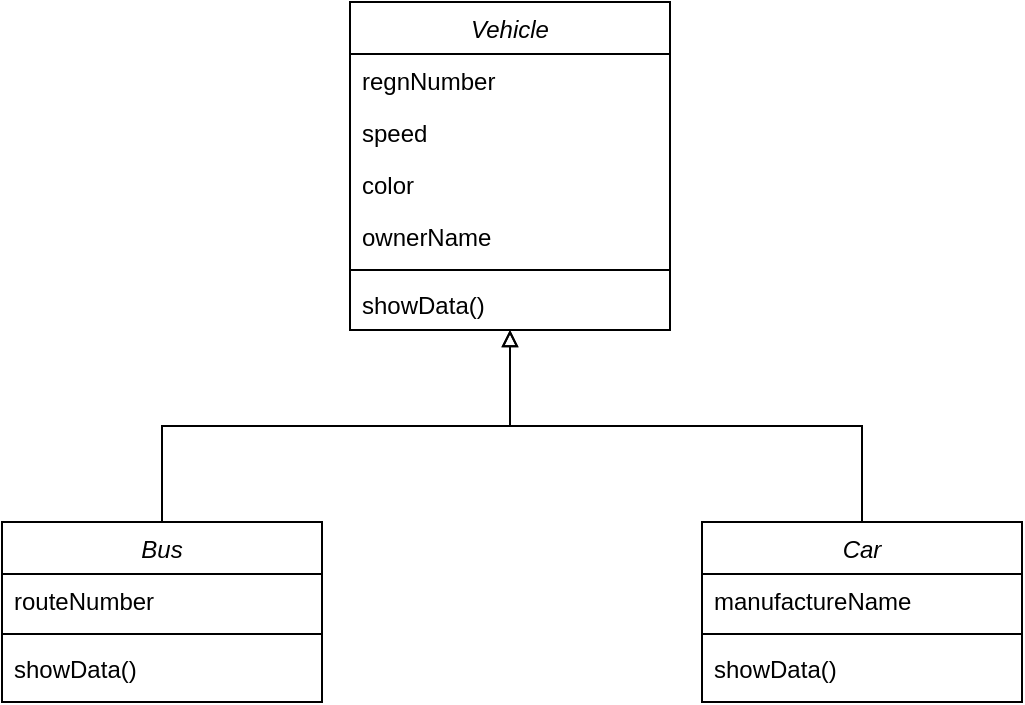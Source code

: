 <mxfile version="13.6.2" type="device"><diagram id="C5RBs43oDa-KdzZeNtuy" name="Page-1"><mxGraphModel dx="868" dy="510" grid="1" gridSize="10" guides="1" tooltips="1" connect="1" arrows="1" fold="1" page="1" pageScale="1" pageWidth="827" pageHeight="1169" math="0" shadow="0"><root><mxCell id="WIyWlLk6GJQsqaUBKTNV-0"/><mxCell id="WIyWlLk6GJQsqaUBKTNV-1" parent="WIyWlLk6GJQsqaUBKTNV-0"/><mxCell id="_5eetHGfDPxOVZFSFewh-0" value="Vehicle" style="swimlane;fontStyle=2;align=center;verticalAlign=top;childLayout=stackLayout;horizontal=1;startSize=26;horizontalStack=0;resizeParent=1;resizeLast=0;collapsible=1;marginBottom=0;rounded=0;shadow=0;strokeWidth=1;" vertex="1" parent="WIyWlLk6GJQsqaUBKTNV-1"><mxGeometry x="334" y="120" width="160" height="164" as="geometry"><mxRectangle x="230" y="140" width="160" height="26" as="alternateBounds"/></mxGeometry></mxCell><mxCell id="_5eetHGfDPxOVZFSFewh-1" value="regnNumber" style="text;align=left;verticalAlign=top;spacingLeft=4;spacingRight=4;overflow=hidden;rotatable=0;points=[[0,0.5],[1,0.5]];portConstraint=eastwest;" vertex="1" parent="_5eetHGfDPxOVZFSFewh-0"><mxGeometry y="26" width="160" height="26" as="geometry"/></mxCell><mxCell id="_5eetHGfDPxOVZFSFewh-2" value="speed" style="text;align=left;verticalAlign=top;spacingLeft=4;spacingRight=4;overflow=hidden;rotatable=0;points=[[0,0.5],[1,0.5]];portConstraint=eastwest;rounded=0;shadow=0;html=0;" vertex="1" parent="_5eetHGfDPxOVZFSFewh-0"><mxGeometry y="52" width="160" height="26" as="geometry"/></mxCell><mxCell id="_5eetHGfDPxOVZFSFewh-3" value="color" style="text;align=left;verticalAlign=top;spacingLeft=4;spacingRight=4;overflow=hidden;rotatable=0;points=[[0,0.5],[1,0.5]];portConstraint=eastwest;rounded=0;shadow=0;html=0;" vertex="1" parent="_5eetHGfDPxOVZFSFewh-0"><mxGeometry y="78" width="160" height="26" as="geometry"/></mxCell><mxCell id="_5eetHGfDPxOVZFSFewh-27" value="ownerName" style="text;strokeColor=none;fillColor=none;align=left;verticalAlign=top;spacingLeft=4;spacingRight=4;overflow=hidden;rotatable=0;points=[[0,0.5],[1,0.5]];portConstraint=eastwest;" vertex="1" parent="_5eetHGfDPxOVZFSFewh-0"><mxGeometry y="104" width="160" height="26" as="geometry"/></mxCell><mxCell id="_5eetHGfDPxOVZFSFewh-4" value="" style="line;html=1;strokeWidth=1;align=left;verticalAlign=middle;spacingTop=-1;spacingLeft=3;spacingRight=3;rotatable=0;labelPosition=right;points=[];portConstraint=eastwest;" vertex="1" parent="_5eetHGfDPxOVZFSFewh-0"><mxGeometry y="130" width="160" height="8" as="geometry"/></mxCell><mxCell id="_5eetHGfDPxOVZFSFewh-5" value="showData()" style="text;align=left;verticalAlign=top;spacingLeft=4;spacingRight=4;overflow=hidden;rotatable=0;points=[[0,0.5],[1,0.5]];portConstraint=eastwest;" vertex="1" parent="_5eetHGfDPxOVZFSFewh-0"><mxGeometry y="138" width="160" height="26" as="geometry"/></mxCell><mxCell id="_5eetHGfDPxOVZFSFewh-7" style="edgeStyle=elbowEdgeStyle;rounded=0;orthogonalLoop=1;jettySize=auto;elbow=vertical;html=1;exitX=0.5;exitY=0;exitDx=0;exitDy=0;endArrow=block;endFill=0;strokeColor=#000000;" edge="1" parent="WIyWlLk6GJQsqaUBKTNV-1" source="_5eetHGfDPxOVZFSFewh-8" target="_5eetHGfDPxOVZFSFewh-0"><mxGeometry relative="1" as="geometry"/></mxCell><mxCell id="_5eetHGfDPxOVZFSFewh-13" style="edgeStyle=elbowEdgeStyle;rounded=0;orthogonalLoop=1;jettySize=auto;elbow=vertical;html=1;exitX=0.5;exitY=0;exitDx=0;exitDy=0;endArrow=block;endFill=0;strokeColor=#000000;" edge="1" parent="WIyWlLk6GJQsqaUBKTNV-1" source="_5eetHGfDPxOVZFSFewh-14" target="_5eetHGfDPxOVZFSFewh-0"><mxGeometry relative="1" as="geometry"/></mxCell><mxCell id="_5eetHGfDPxOVZFSFewh-8" value="Bus" style="swimlane;fontStyle=2;align=center;verticalAlign=top;childLayout=stackLayout;horizontal=1;startSize=26;horizontalStack=0;resizeParent=1;resizeLast=0;collapsible=1;marginBottom=0;rounded=0;shadow=0;strokeWidth=1;" vertex="1" parent="WIyWlLk6GJQsqaUBKTNV-1"><mxGeometry x="160" y="380" width="160" height="90" as="geometry"><mxRectangle x="230" y="140" width="160" height="26" as="alternateBounds"/></mxGeometry></mxCell><mxCell id="_5eetHGfDPxOVZFSFewh-9" value="routeNumber" style="text;align=left;verticalAlign=top;spacingLeft=4;spacingRight=4;overflow=hidden;rotatable=0;points=[[0,0.5],[1,0.5]];portConstraint=eastwest;" vertex="1" parent="_5eetHGfDPxOVZFSFewh-8"><mxGeometry y="26" width="160" height="26" as="geometry"/></mxCell><mxCell id="_5eetHGfDPxOVZFSFewh-10" value="" style="line;html=1;strokeWidth=1;align=left;verticalAlign=middle;spacingTop=-1;spacingLeft=3;spacingRight=3;rotatable=0;labelPosition=right;points=[];portConstraint=eastwest;" vertex="1" parent="_5eetHGfDPxOVZFSFewh-8"><mxGeometry y="52" width="160" height="8" as="geometry"/></mxCell><mxCell id="_5eetHGfDPxOVZFSFewh-11" value="showData()" style="text;align=left;verticalAlign=top;spacingLeft=4;spacingRight=4;overflow=hidden;rotatable=0;points=[[0,0.5],[1,0.5]];portConstraint=eastwest;" vertex="1" parent="_5eetHGfDPxOVZFSFewh-8"><mxGeometry y="60" width="160" height="26" as="geometry"/></mxCell><mxCell id="_5eetHGfDPxOVZFSFewh-14" value="Car" style="swimlane;fontStyle=2;align=center;verticalAlign=top;childLayout=stackLayout;horizontal=1;startSize=26;horizontalStack=0;resizeParent=1;resizeLast=0;collapsible=1;marginBottom=0;rounded=0;shadow=0;strokeWidth=1;" vertex="1" parent="WIyWlLk6GJQsqaUBKTNV-1"><mxGeometry x="510" y="380" width="160" height="90" as="geometry"><mxRectangle x="230" y="140" width="160" height="26" as="alternateBounds"/></mxGeometry></mxCell><mxCell id="_5eetHGfDPxOVZFSFewh-15" value="manufactureName" style="text;align=left;verticalAlign=top;spacingLeft=4;spacingRight=4;overflow=hidden;rotatable=0;points=[[0,0.5],[1,0.5]];portConstraint=eastwest;" vertex="1" parent="_5eetHGfDPxOVZFSFewh-14"><mxGeometry y="26" width="160" height="26" as="geometry"/></mxCell><mxCell id="_5eetHGfDPxOVZFSFewh-17" value="" style="line;html=1;strokeWidth=1;align=left;verticalAlign=middle;spacingTop=-1;spacingLeft=3;spacingRight=3;rotatable=0;labelPosition=right;points=[];portConstraint=eastwest;" vertex="1" parent="_5eetHGfDPxOVZFSFewh-14"><mxGeometry y="52" width="160" height="8" as="geometry"/></mxCell><mxCell id="_5eetHGfDPxOVZFSFewh-18" value="showData()" style="text;align=left;verticalAlign=top;spacingLeft=4;spacingRight=4;overflow=hidden;rotatable=0;points=[[0,0.5],[1,0.5]];portConstraint=eastwest;" vertex="1" parent="_5eetHGfDPxOVZFSFewh-14"><mxGeometry y="60" width="160" height="26" as="geometry"/></mxCell></root></mxGraphModel></diagram></mxfile>